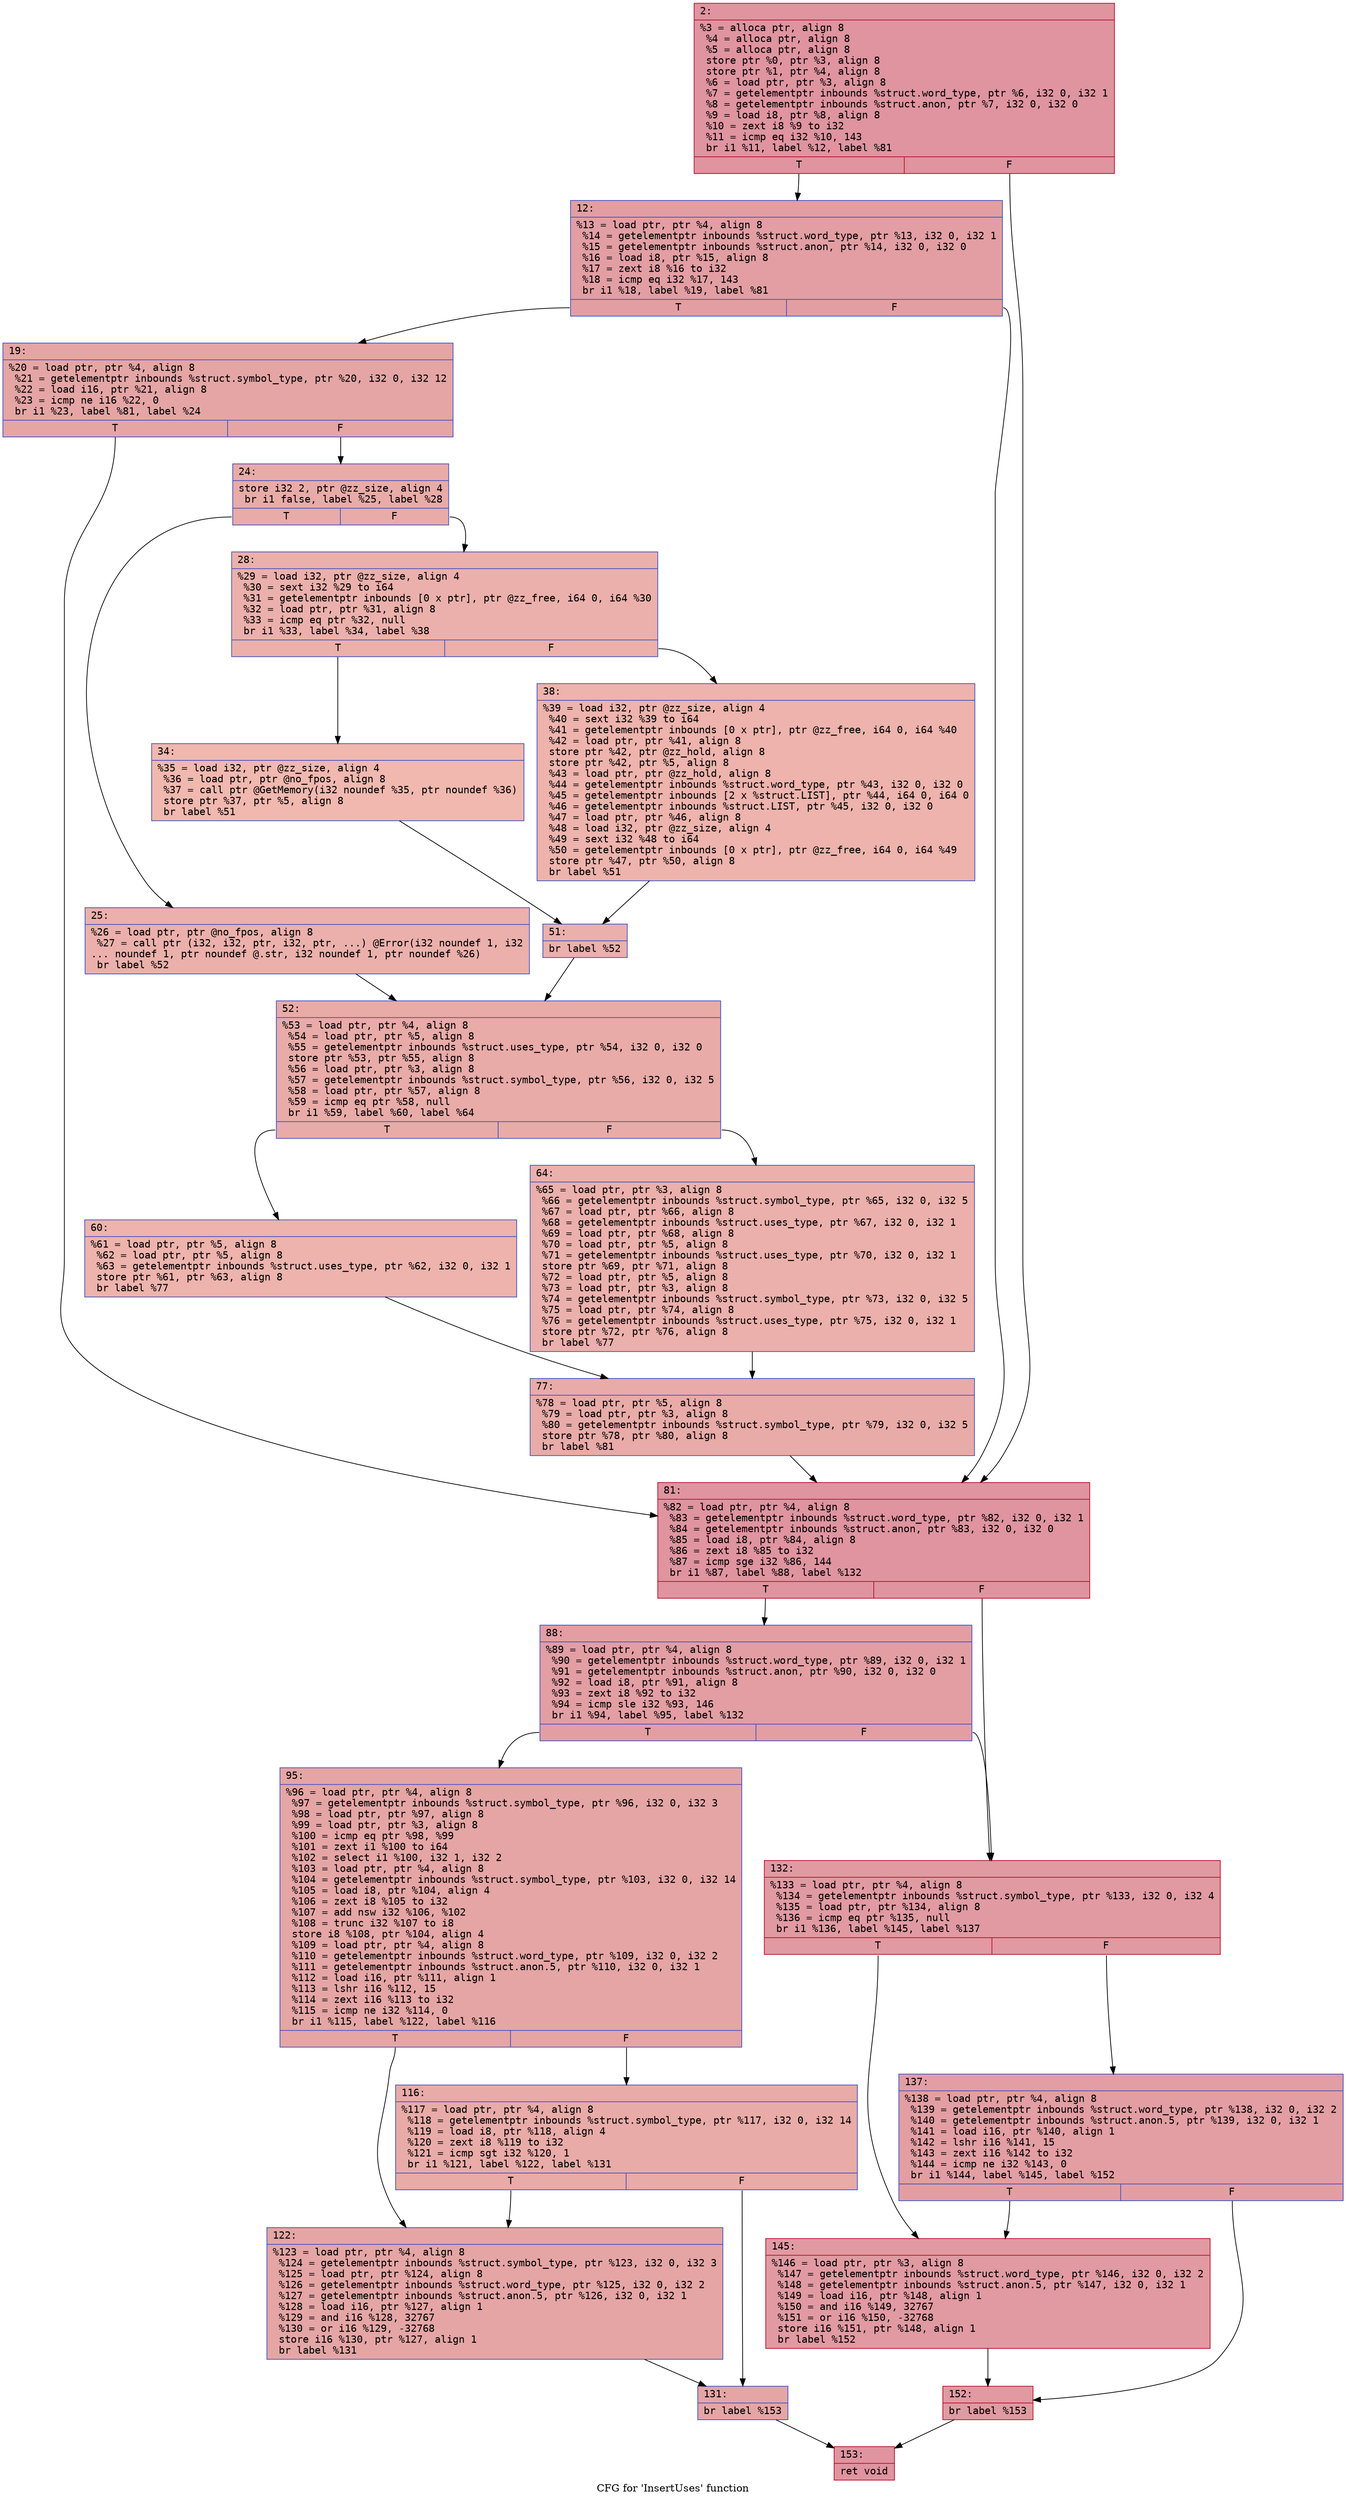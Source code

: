 digraph "CFG for 'InsertUses' function" {
	label="CFG for 'InsertUses' function";

	Node0x6000002ccb90 [shape=record,color="#b70d28ff", style=filled, fillcolor="#b70d2870" fontname="Courier",label="{2:\l|  %3 = alloca ptr, align 8\l  %4 = alloca ptr, align 8\l  %5 = alloca ptr, align 8\l  store ptr %0, ptr %3, align 8\l  store ptr %1, ptr %4, align 8\l  %6 = load ptr, ptr %3, align 8\l  %7 = getelementptr inbounds %struct.word_type, ptr %6, i32 0, i32 1\l  %8 = getelementptr inbounds %struct.anon, ptr %7, i32 0, i32 0\l  %9 = load i8, ptr %8, align 8\l  %10 = zext i8 %9 to i32\l  %11 = icmp eq i32 %10, 143\l  br i1 %11, label %12, label %81\l|{<s0>T|<s1>F}}"];
	Node0x6000002ccb90:s0 -> Node0x6000002ccbe0[tooltip="2 -> 12\nProbability 50.00%" ];
	Node0x6000002ccb90:s1 -> Node0x6000002ccfa0[tooltip="2 -> 81\nProbability 50.00%" ];
	Node0x6000002ccbe0 [shape=record,color="#3d50c3ff", style=filled, fillcolor="#be242e70" fontname="Courier",label="{12:\l|  %13 = load ptr, ptr %4, align 8\l  %14 = getelementptr inbounds %struct.word_type, ptr %13, i32 0, i32 1\l  %15 = getelementptr inbounds %struct.anon, ptr %14, i32 0, i32 0\l  %16 = load i8, ptr %15, align 8\l  %17 = zext i8 %16 to i32\l  %18 = icmp eq i32 %17, 143\l  br i1 %18, label %19, label %81\l|{<s0>T|<s1>F}}"];
	Node0x6000002ccbe0:s0 -> Node0x6000002ccc30[tooltip="12 -> 19\nProbability 50.00%" ];
	Node0x6000002ccbe0:s1 -> Node0x6000002ccfa0[tooltip="12 -> 81\nProbability 50.00%" ];
	Node0x6000002ccc30 [shape=record,color="#3d50c3ff", style=filled, fillcolor="#c5333470" fontname="Courier",label="{19:\l|  %20 = load ptr, ptr %4, align 8\l  %21 = getelementptr inbounds %struct.symbol_type, ptr %20, i32 0, i32 12\l  %22 = load i16, ptr %21, align 8\l  %23 = icmp ne i16 %22, 0\l  br i1 %23, label %81, label %24\l|{<s0>T|<s1>F}}"];
	Node0x6000002ccc30:s0 -> Node0x6000002ccfa0[tooltip="19 -> 81\nProbability 62.50%" ];
	Node0x6000002ccc30:s1 -> Node0x6000002ccc80[tooltip="19 -> 24\nProbability 37.50%" ];
	Node0x6000002ccc80 [shape=record,color="#3d50c3ff", style=filled, fillcolor="#cc403a70" fontname="Courier",label="{24:\l|  store i32 2, ptr @zz_size, align 4\l  br i1 false, label %25, label %28\l|{<s0>T|<s1>F}}"];
	Node0x6000002ccc80:s0 -> Node0x6000002cccd0[tooltip="24 -> 25\nProbability 50.00%" ];
	Node0x6000002ccc80:s1 -> Node0x6000002ccd20[tooltip="24 -> 28\nProbability 50.00%" ];
	Node0x6000002cccd0 [shape=record,color="#3d50c3ff", style=filled, fillcolor="#d24b4070" fontname="Courier",label="{25:\l|  %26 = load ptr, ptr @no_fpos, align 8\l  %27 = call ptr (i32, i32, ptr, i32, ptr, ...) @Error(i32 noundef 1, i32\l... noundef 1, ptr noundef @.str, i32 noundef 1, ptr noundef %26)\l  br label %52\l}"];
	Node0x6000002cccd0 -> Node0x6000002cce60[tooltip="25 -> 52\nProbability 100.00%" ];
	Node0x6000002ccd20 [shape=record,color="#3d50c3ff", style=filled, fillcolor="#d24b4070" fontname="Courier",label="{28:\l|  %29 = load i32, ptr @zz_size, align 4\l  %30 = sext i32 %29 to i64\l  %31 = getelementptr inbounds [0 x ptr], ptr @zz_free, i64 0, i64 %30\l  %32 = load ptr, ptr %31, align 8\l  %33 = icmp eq ptr %32, null\l  br i1 %33, label %34, label %38\l|{<s0>T|<s1>F}}"];
	Node0x6000002ccd20:s0 -> Node0x6000002ccd70[tooltip="28 -> 34\nProbability 37.50%" ];
	Node0x6000002ccd20:s1 -> Node0x6000002ccdc0[tooltip="28 -> 38\nProbability 62.50%" ];
	Node0x6000002ccd70 [shape=record,color="#3d50c3ff", style=filled, fillcolor="#dc5d4a70" fontname="Courier",label="{34:\l|  %35 = load i32, ptr @zz_size, align 4\l  %36 = load ptr, ptr @no_fpos, align 8\l  %37 = call ptr @GetMemory(i32 noundef %35, ptr noundef %36)\l  store ptr %37, ptr %5, align 8\l  br label %51\l}"];
	Node0x6000002ccd70 -> Node0x6000002cce10[tooltip="34 -> 51\nProbability 100.00%" ];
	Node0x6000002ccdc0 [shape=record,color="#3d50c3ff", style=filled, fillcolor="#d6524470" fontname="Courier",label="{38:\l|  %39 = load i32, ptr @zz_size, align 4\l  %40 = sext i32 %39 to i64\l  %41 = getelementptr inbounds [0 x ptr], ptr @zz_free, i64 0, i64 %40\l  %42 = load ptr, ptr %41, align 8\l  store ptr %42, ptr @zz_hold, align 8\l  store ptr %42, ptr %5, align 8\l  %43 = load ptr, ptr @zz_hold, align 8\l  %44 = getelementptr inbounds %struct.word_type, ptr %43, i32 0, i32 0\l  %45 = getelementptr inbounds [2 x %struct.LIST], ptr %44, i64 0, i64 0\l  %46 = getelementptr inbounds %struct.LIST, ptr %45, i32 0, i32 0\l  %47 = load ptr, ptr %46, align 8\l  %48 = load i32, ptr @zz_size, align 4\l  %49 = sext i32 %48 to i64\l  %50 = getelementptr inbounds [0 x ptr], ptr @zz_free, i64 0, i64 %49\l  store ptr %47, ptr %50, align 8\l  br label %51\l}"];
	Node0x6000002ccdc0 -> Node0x6000002cce10[tooltip="38 -> 51\nProbability 100.00%" ];
	Node0x6000002cce10 [shape=record,color="#3d50c3ff", style=filled, fillcolor="#d24b4070" fontname="Courier",label="{51:\l|  br label %52\l}"];
	Node0x6000002cce10 -> Node0x6000002cce60[tooltip="51 -> 52\nProbability 100.00%" ];
	Node0x6000002cce60 [shape=record,color="#3d50c3ff", style=filled, fillcolor="#cc403a70" fontname="Courier",label="{52:\l|  %53 = load ptr, ptr %4, align 8\l  %54 = load ptr, ptr %5, align 8\l  %55 = getelementptr inbounds %struct.uses_type, ptr %54, i32 0, i32 0\l  store ptr %53, ptr %55, align 8\l  %56 = load ptr, ptr %3, align 8\l  %57 = getelementptr inbounds %struct.symbol_type, ptr %56, i32 0, i32 5\l  %58 = load ptr, ptr %57, align 8\l  %59 = icmp eq ptr %58, null\l  br i1 %59, label %60, label %64\l|{<s0>T|<s1>F}}"];
	Node0x6000002cce60:s0 -> Node0x6000002cceb0[tooltip="52 -> 60\nProbability 37.50%" ];
	Node0x6000002cce60:s1 -> Node0x6000002ccf00[tooltip="52 -> 64\nProbability 62.50%" ];
	Node0x6000002cceb0 [shape=record,color="#3d50c3ff", style=filled, fillcolor="#d6524470" fontname="Courier",label="{60:\l|  %61 = load ptr, ptr %5, align 8\l  %62 = load ptr, ptr %5, align 8\l  %63 = getelementptr inbounds %struct.uses_type, ptr %62, i32 0, i32 1\l  store ptr %61, ptr %63, align 8\l  br label %77\l}"];
	Node0x6000002cceb0 -> Node0x6000002ccf50[tooltip="60 -> 77\nProbability 100.00%" ];
	Node0x6000002ccf00 [shape=record,color="#3d50c3ff", style=filled, fillcolor="#d24b4070" fontname="Courier",label="{64:\l|  %65 = load ptr, ptr %3, align 8\l  %66 = getelementptr inbounds %struct.symbol_type, ptr %65, i32 0, i32 5\l  %67 = load ptr, ptr %66, align 8\l  %68 = getelementptr inbounds %struct.uses_type, ptr %67, i32 0, i32 1\l  %69 = load ptr, ptr %68, align 8\l  %70 = load ptr, ptr %5, align 8\l  %71 = getelementptr inbounds %struct.uses_type, ptr %70, i32 0, i32 1\l  store ptr %69, ptr %71, align 8\l  %72 = load ptr, ptr %5, align 8\l  %73 = load ptr, ptr %3, align 8\l  %74 = getelementptr inbounds %struct.symbol_type, ptr %73, i32 0, i32 5\l  %75 = load ptr, ptr %74, align 8\l  %76 = getelementptr inbounds %struct.uses_type, ptr %75, i32 0, i32 1\l  store ptr %72, ptr %76, align 8\l  br label %77\l}"];
	Node0x6000002ccf00 -> Node0x6000002ccf50[tooltip="64 -> 77\nProbability 100.00%" ];
	Node0x6000002ccf50 [shape=record,color="#3d50c3ff", style=filled, fillcolor="#cc403a70" fontname="Courier",label="{77:\l|  %78 = load ptr, ptr %5, align 8\l  %79 = load ptr, ptr %3, align 8\l  %80 = getelementptr inbounds %struct.symbol_type, ptr %79, i32 0, i32 5\l  store ptr %78, ptr %80, align 8\l  br label %81\l}"];
	Node0x6000002ccf50 -> Node0x6000002ccfa0[tooltip="77 -> 81\nProbability 100.00%" ];
	Node0x6000002ccfa0 [shape=record,color="#b70d28ff", style=filled, fillcolor="#b70d2870" fontname="Courier",label="{81:\l|  %82 = load ptr, ptr %4, align 8\l  %83 = getelementptr inbounds %struct.word_type, ptr %82, i32 0, i32 1\l  %84 = getelementptr inbounds %struct.anon, ptr %83, i32 0, i32 0\l  %85 = load i8, ptr %84, align 8\l  %86 = zext i8 %85 to i32\l  %87 = icmp sge i32 %86, 144\l  br i1 %87, label %88, label %132\l|{<s0>T|<s1>F}}"];
	Node0x6000002ccfa0:s0 -> Node0x6000002ccff0[tooltip="81 -> 88\nProbability 50.00%" ];
	Node0x6000002ccfa0:s1 -> Node0x6000002cd180[tooltip="81 -> 132\nProbability 50.00%" ];
	Node0x6000002ccff0 [shape=record,color="#3d50c3ff", style=filled, fillcolor="#be242e70" fontname="Courier",label="{88:\l|  %89 = load ptr, ptr %4, align 8\l  %90 = getelementptr inbounds %struct.word_type, ptr %89, i32 0, i32 1\l  %91 = getelementptr inbounds %struct.anon, ptr %90, i32 0, i32 0\l  %92 = load i8, ptr %91, align 8\l  %93 = zext i8 %92 to i32\l  %94 = icmp sle i32 %93, 146\l  br i1 %94, label %95, label %132\l|{<s0>T|<s1>F}}"];
	Node0x6000002ccff0:s0 -> Node0x6000002cd040[tooltip="88 -> 95\nProbability 50.00%" ];
	Node0x6000002ccff0:s1 -> Node0x6000002cd180[tooltip="88 -> 132\nProbability 50.00%" ];
	Node0x6000002cd040 [shape=record,color="#3d50c3ff", style=filled, fillcolor="#c5333470" fontname="Courier",label="{95:\l|  %96 = load ptr, ptr %4, align 8\l  %97 = getelementptr inbounds %struct.symbol_type, ptr %96, i32 0, i32 3\l  %98 = load ptr, ptr %97, align 8\l  %99 = load ptr, ptr %3, align 8\l  %100 = icmp eq ptr %98, %99\l  %101 = zext i1 %100 to i64\l  %102 = select i1 %100, i32 1, i32 2\l  %103 = load ptr, ptr %4, align 8\l  %104 = getelementptr inbounds %struct.symbol_type, ptr %103, i32 0, i32 14\l  %105 = load i8, ptr %104, align 4\l  %106 = zext i8 %105 to i32\l  %107 = add nsw i32 %106, %102\l  %108 = trunc i32 %107 to i8\l  store i8 %108, ptr %104, align 4\l  %109 = load ptr, ptr %4, align 8\l  %110 = getelementptr inbounds %struct.word_type, ptr %109, i32 0, i32 2\l  %111 = getelementptr inbounds %struct.anon.5, ptr %110, i32 0, i32 1\l  %112 = load i16, ptr %111, align 1\l  %113 = lshr i16 %112, 15\l  %114 = zext i16 %113 to i32\l  %115 = icmp ne i32 %114, 0\l  br i1 %115, label %122, label %116\l|{<s0>T|<s1>F}}"];
	Node0x6000002cd040:s0 -> Node0x6000002cd0e0[tooltip="95 -> 122\nProbability 62.50%" ];
	Node0x6000002cd040:s1 -> Node0x6000002cd090[tooltip="95 -> 116\nProbability 37.50%" ];
	Node0x6000002cd090 [shape=record,color="#3d50c3ff", style=filled, fillcolor="#cc403a70" fontname="Courier",label="{116:\l|  %117 = load ptr, ptr %4, align 8\l  %118 = getelementptr inbounds %struct.symbol_type, ptr %117, i32 0, i32 14\l  %119 = load i8, ptr %118, align 4\l  %120 = zext i8 %119 to i32\l  %121 = icmp sgt i32 %120, 1\l  br i1 %121, label %122, label %131\l|{<s0>T|<s1>F}}"];
	Node0x6000002cd090:s0 -> Node0x6000002cd0e0[tooltip="116 -> 122\nProbability 50.00%" ];
	Node0x6000002cd090:s1 -> Node0x6000002cd130[tooltip="116 -> 131\nProbability 50.00%" ];
	Node0x6000002cd0e0 [shape=record,color="#3d50c3ff", style=filled, fillcolor="#c5333470" fontname="Courier",label="{122:\l|  %123 = load ptr, ptr %4, align 8\l  %124 = getelementptr inbounds %struct.symbol_type, ptr %123, i32 0, i32 3\l  %125 = load ptr, ptr %124, align 8\l  %126 = getelementptr inbounds %struct.word_type, ptr %125, i32 0, i32 2\l  %127 = getelementptr inbounds %struct.anon.5, ptr %126, i32 0, i32 1\l  %128 = load i16, ptr %127, align 1\l  %129 = and i16 %128, 32767\l  %130 = or i16 %129, -32768\l  store i16 %130, ptr %127, align 1\l  br label %131\l}"];
	Node0x6000002cd0e0 -> Node0x6000002cd130[tooltip="122 -> 131\nProbability 100.00%" ];
	Node0x6000002cd130 [shape=record,color="#3d50c3ff", style=filled, fillcolor="#c5333470" fontname="Courier",label="{131:\l|  br label %153\l}"];
	Node0x6000002cd130 -> Node0x6000002cd2c0[tooltip="131 -> 153\nProbability 100.00%" ];
	Node0x6000002cd180 [shape=record,color="#b70d28ff", style=filled, fillcolor="#bb1b2c70" fontname="Courier",label="{132:\l|  %133 = load ptr, ptr %4, align 8\l  %134 = getelementptr inbounds %struct.symbol_type, ptr %133, i32 0, i32 4\l  %135 = load ptr, ptr %134, align 8\l  %136 = icmp eq ptr %135, null\l  br i1 %136, label %145, label %137\l|{<s0>T|<s1>F}}"];
	Node0x6000002cd180:s0 -> Node0x6000002cd220[tooltip="132 -> 145\nProbability 37.50%" ];
	Node0x6000002cd180:s1 -> Node0x6000002cd1d0[tooltip="132 -> 137\nProbability 62.50%" ];
	Node0x6000002cd1d0 [shape=record,color="#3d50c3ff", style=filled, fillcolor="#be242e70" fontname="Courier",label="{137:\l|  %138 = load ptr, ptr %4, align 8\l  %139 = getelementptr inbounds %struct.word_type, ptr %138, i32 0, i32 2\l  %140 = getelementptr inbounds %struct.anon.5, ptr %139, i32 0, i32 1\l  %141 = load i16, ptr %140, align 1\l  %142 = lshr i16 %141, 15\l  %143 = zext i16 %142 to i32\l  %144 = icmp ne i32 %143, 0\l  br i1 %144, label %145, label %152\l|{<s0>T|<s1>F}}"];
	Node0x6000002cd1d0:s0 -> Node0x6000002cd220[tooltip="137 -> 145\nProbability 62.50%" ];
	Node0x6000002cd1d0:s1 -> Node0x6000002cd270[tooltip="137 -> 152\nProbability 37.50%" ];
	Node0x6000002cd220 [shape=record,color="#b70d28ff", style=filled, fillcolor="#bb1b2c70" fontname="Courier",label="{145:\l|  %146 = load ptr, ptr %3, align 8\l  %147 = getelementptr inbounds %struct.word_type, ptr %146, i32 0, i32 2\l  %148 = getelementptr inbounds %struct.anon.5, ptr %147, i32 0, i32 1\l  %149 = load i16, ptr %148, align 1\l  %150 = and i16 %149, 32767\l  %151 = or i16 %150, -32768\l  store i16 %151, ptr %148, align 1\l  br label %152\l}"];
	Node0x6000002cd220 -> Node0x6000002cd270[tooltip="145 -> 152\nProbability 100.00%" ];
	Node0x6000002cd270 [shape=record,color="#b70d28ff", style=filled, fillcolor="#bb1b2c70" fontname="Courier",label="{152:\l|  br label %153\l}"];
	Node0x6000002cd270 -> Node0x6000002cd2c0[tooltip="152 -> 153\nProbability 100.00%" ];
	Node0x6000002cd2c0 [shape=record,color="#b70d28ff", style=filled, fillcolor="#b70d2870" fontname="Courier",label="{153:\l|  ret void\l}"];
}
